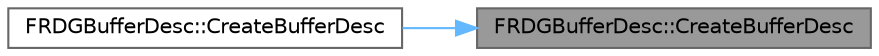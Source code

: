 digraph "FRDGBufferDesc::CreateBufferDesc"
{
 // INTERACTIVE_SVG=YES
 // LATEX_PDF_SIZE
  bgcolor="transparent";
  edge [fontname=Helvetica,fontsize=10,labelfontname=Helvetica,labelfontsize=10];
  node [fontname=Helvetica,fontsize=10,shape=box,height=0.2,width=0.4];
  rankdir="RL";
  Node1 [id="Node000001",label="FRDGBufferDesc::CreateBufferDesc",height=0.2,width=0.4,color="gray40", fillcolor="grey60", style="filled", fontcolor="black",tooltip=" "];
  Node1 -> Node2 [id="edge1_Node000001_Node000002",dir="back",color="steelblue1",style="solid",tooltip=" "];
  Node2 [id="Node000002",label="FRDGBufferDesc::CreateBufferDesc",height=0.2,width=0.4,color="grey40", fillcolor="white", style="filled",URL="$da/da2/structFRDGBufferDesc.html#ac42c4c866b92d86db782d324b73654cf",tooltip=" "];
}
